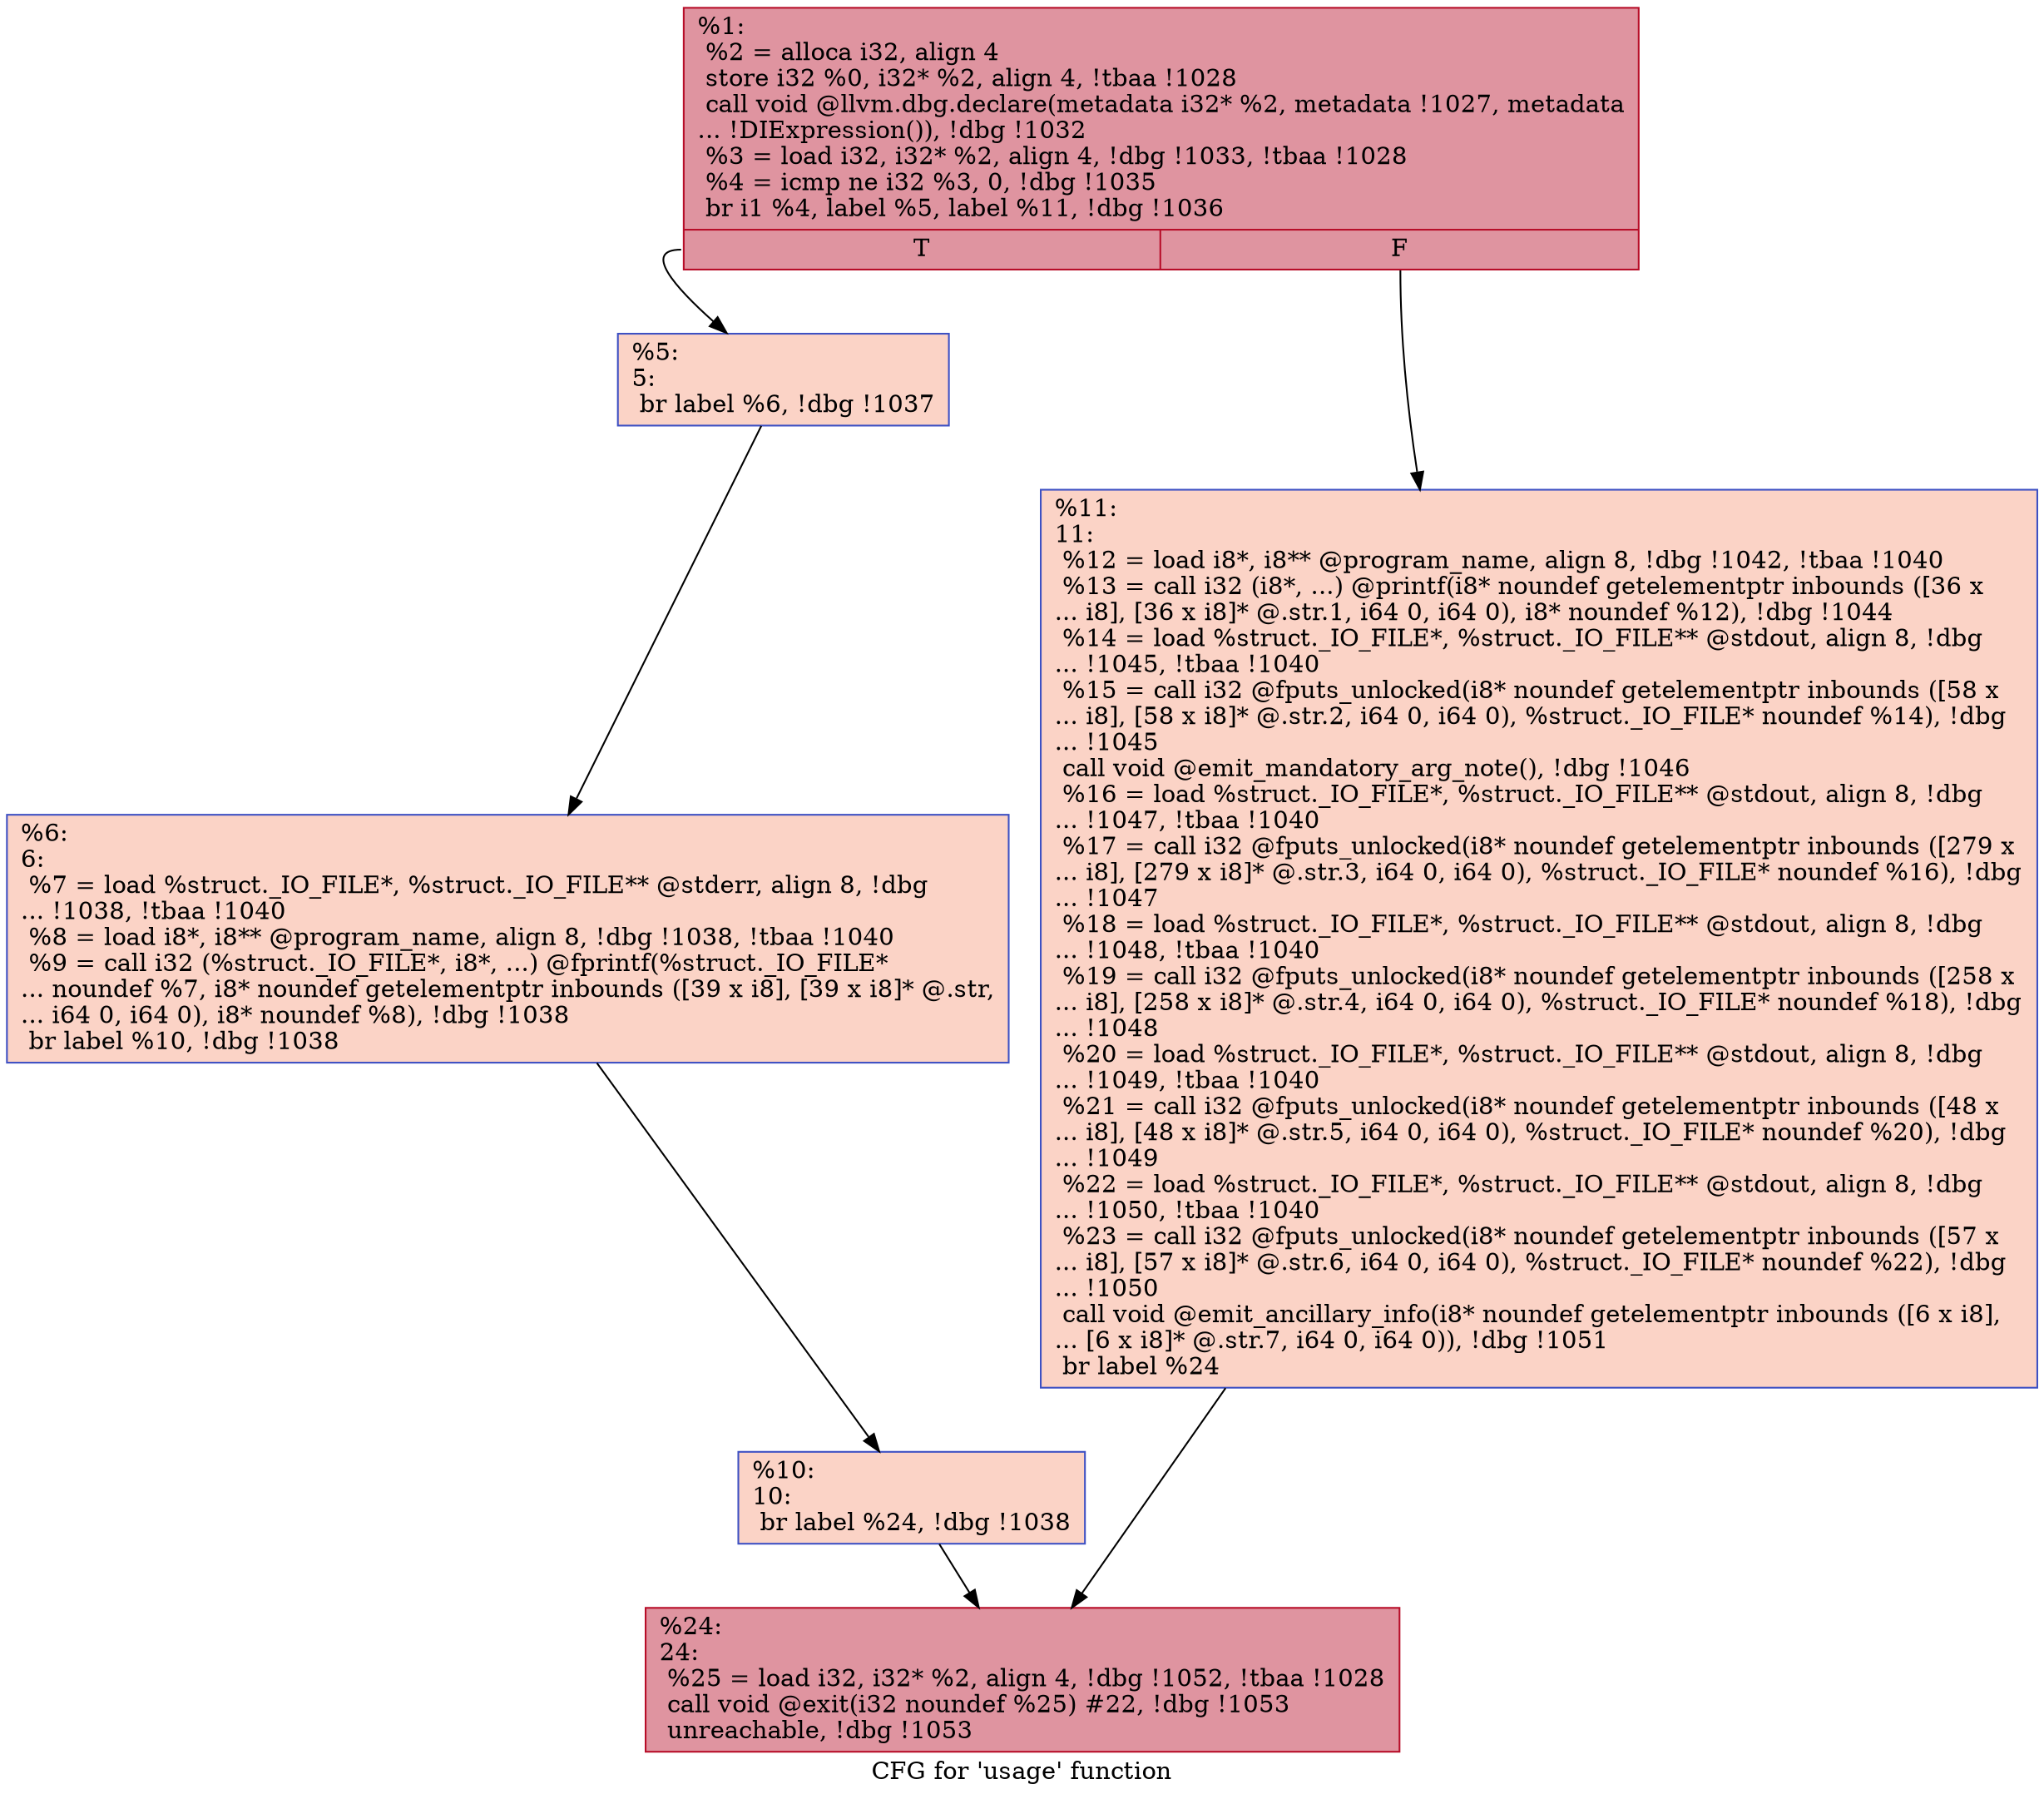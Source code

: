 digraph "CFG for 'usage' function" {
	label="CFG for 'usage' function";

	Node0xf94a60 [shape=record,color="#b70d28ff", style=filled, fillcolor="#b70d2870",label="{%1:\l  %2 = alloca i32, align 4\l  store i32 %0, i32* %2, align 4, !tbaa !1028\l  call void @llvm.dbg.declare(metadata i32* %2, metadata !1027, metadata\l... !DIExpression()), !dbg !1032\l  %3 = load i32, i32* %2, align 4, !dbg !1033, !tbaa !1028\l  %4 = icmp ne i32 %3, 0, !dbg !1035\l  br i1 %4, label %5, label %11, !dbg !1036\l|{<s0>T|<s1>F}}"];
	Node0xf94a60:s0 -> Node0xfd8120;
	Node0xf94a60:s1 -> Node0xfd8210;
	Node0xfd8120 [shape=record,color="#3d50c3ff", style=filled, fillcolor="#f59c7d70",label="{%5:\l5:                                                \l  br label %6, !dbg !1037\l}"];
	Node0xfd8120 -> Node0xfd8170;
	Node0xfd8170 [shape=record,color="#3d50c3ff", style=filled, fillcolor="#f59c7d70",label="{%6:\l6:                                                \l  %7 = load %struct._IO_FILE*, %struct._IO_FILE** @stderr, align 8, !dbg\l... !1038, !tbaa !1040\l  %8 = load i8*, i8** @program_name, align 8, !dbg !1038, !tbaa !1040\l  %9 = call i32 (%struct._IO_FILE*, i8*, ...) @fprintf(%struct._IO_FILE*\l... noundef %7, i8* noundef getelementptr inbounds ([39 x i8], [39 x i8]* @.str,\l... i64 0, i64 0), i8* noundef %8), !dbg !1038\l  br label %10, !dbg !1038\l}"];
	Node0xfd8170 -> Node0xfd81c0;
	Node0xfd81c0 [shape=record,color="#3d50c3ff", style=filled, fillcolor="#f59c7d70",label="{%10:\l10:                                               \l  br label %24, !dbg !1038\l}"];
	Node0xfd81c0 -> Node0xfd8260;
	Node0xfd8210 [shape=record,color="#3d50c3ff", style=filled, fillcolor="#f59c7d70",label="{%11:\l11:                                               \l  %12 = load i8*, i8** @program_name, align 8, !dbg !1042, !tbaa !1040\l  %13 = call i32 (i8*, ...) @printf(i8* noundef getelementptr inbounds ([36 x\l... i8], [36 x i8]* @.str.1, i64 0, i64 0), i8* noundef %12), !dbg !1044\l  %14 = load %struct._IO_FILE*, %struct._IO_FILE** @stdout, align 8, !dbg\l... !1045, !tbaa !1040\l  %15 = call i32 @fputs_unlocked(i8* noundef getelementptr inbounds ([58 x\l... i8], [58 x i8]* @.str.2, i64 0, i64 0), %struct._IO_FILE* noundef %14), !dbg\l... !1045\l  call void @emit_mandatory_arg_note(), !dbg !1046\l  %16 = load %struct._IO_FILE*, %struct._IO_FILE** @stdout, align 8, !dbg\l... !1047, !tbaa !1040\l  %17 = call i32 @fputs_unlocked(i8* noundef getelementptr inbounds ([279 x\l... i8], [279 x i8]* @.str.3, i64 0, i64 0), %struct._IO_FILE* noundef %16), !dbg\l... !1047\l  %18 = load %struct._IO_FILE*, %struct._IO_FILE** @stdout, align 8, !dbg\l... !1048, !tbaa !1040\l  %19 = call i32 @fputs_unlocked(i8* noundef getelementptr inbounds ([258 x\l... i8], [258 x i8]* @.str.4, i64 0, i64 0), %struct._IO_FILE* noundef %18), !dbg\l... !1048\l  %20 = load %struct._IO_FILE*, %struct._IO_FILE** @stdout, align 8, !dbg\l... !1049, !tbaa !1040\l  %21 = call i32 @fputs_unlocked(i8* noundef getelementptr inbounds ([48 x\l... i8], [48 x i8]* @.str.5, i64 0, i64 0), %struct._IO_FILE* noundef %20), !dbg\l... !1049\l  %22 = load %struct._IO_FILE*, %struct._IO_FILE** @stdout, align 8, !dbg\l... !1050, !tbaa !1040\l  %23 = call i32 @fputs_unlocked(i8* noundef getelementptr inbounds ([57 x\l... i8], [57 x i8]* @.str.6, i64 0, i64 0), %struct._IO_FILE* noundef %22), !dbg\l... !1050\l  call void @emit_ancillary_info(i8* noundef getelementptr inbounds ([6 x i8],\l... [6 x i8]* @.str.7, i64 0, i64 0)), !dbg !1051\l  br label %24\l}"];
	Node0xfd8210 -> Node0xfd8260;
	Node0xfd8260 [shape=record,color="#b70d28ff", style=filled, fillcolor="#b70d2870",label="{%24:\l24:                                               \l  %25 = load i32, i32* %2, align 4, !dbg !1052, !tbaa !1028\l  call void @exit(i32 noundef %25) #22, !dbg !1053\l  unreachable, !dbg !1053\l}"];
}

